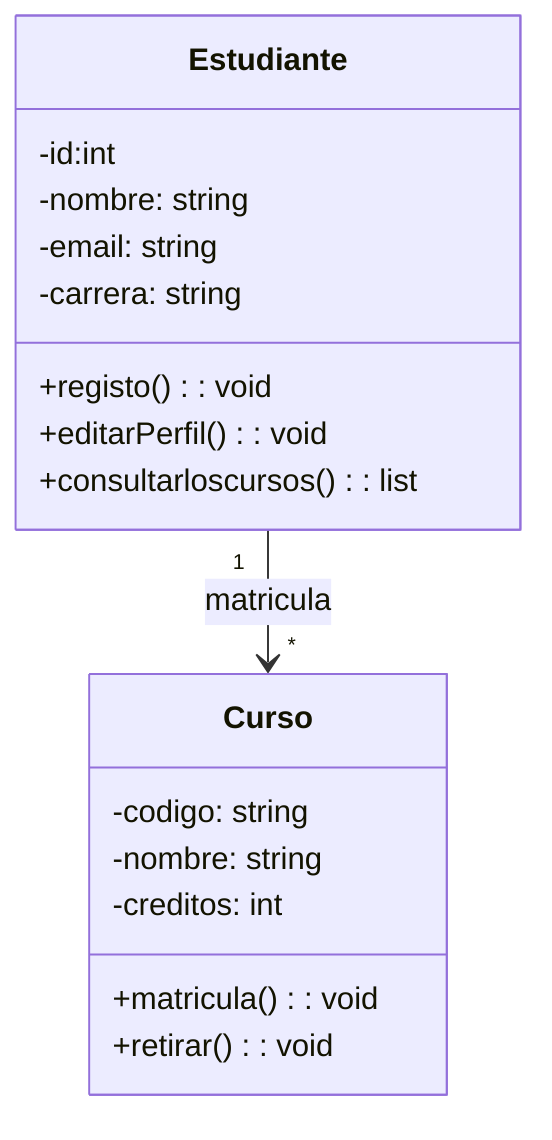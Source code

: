 classDiagram
    class Estudiante {
        -id:int 
        -nombre: string
        -email: string
        -carrera: string
        +registo(): void
        +editarPerfil(): void
        +consultarloscursos(): list<Curso>
    }

    class Curso {
        -codigo: string
        -nombre: string
        -creditos: int 
        +matricula(): void
        +retirar(): void
    }

    Estudiante "1" --> "*" Curso : matricula